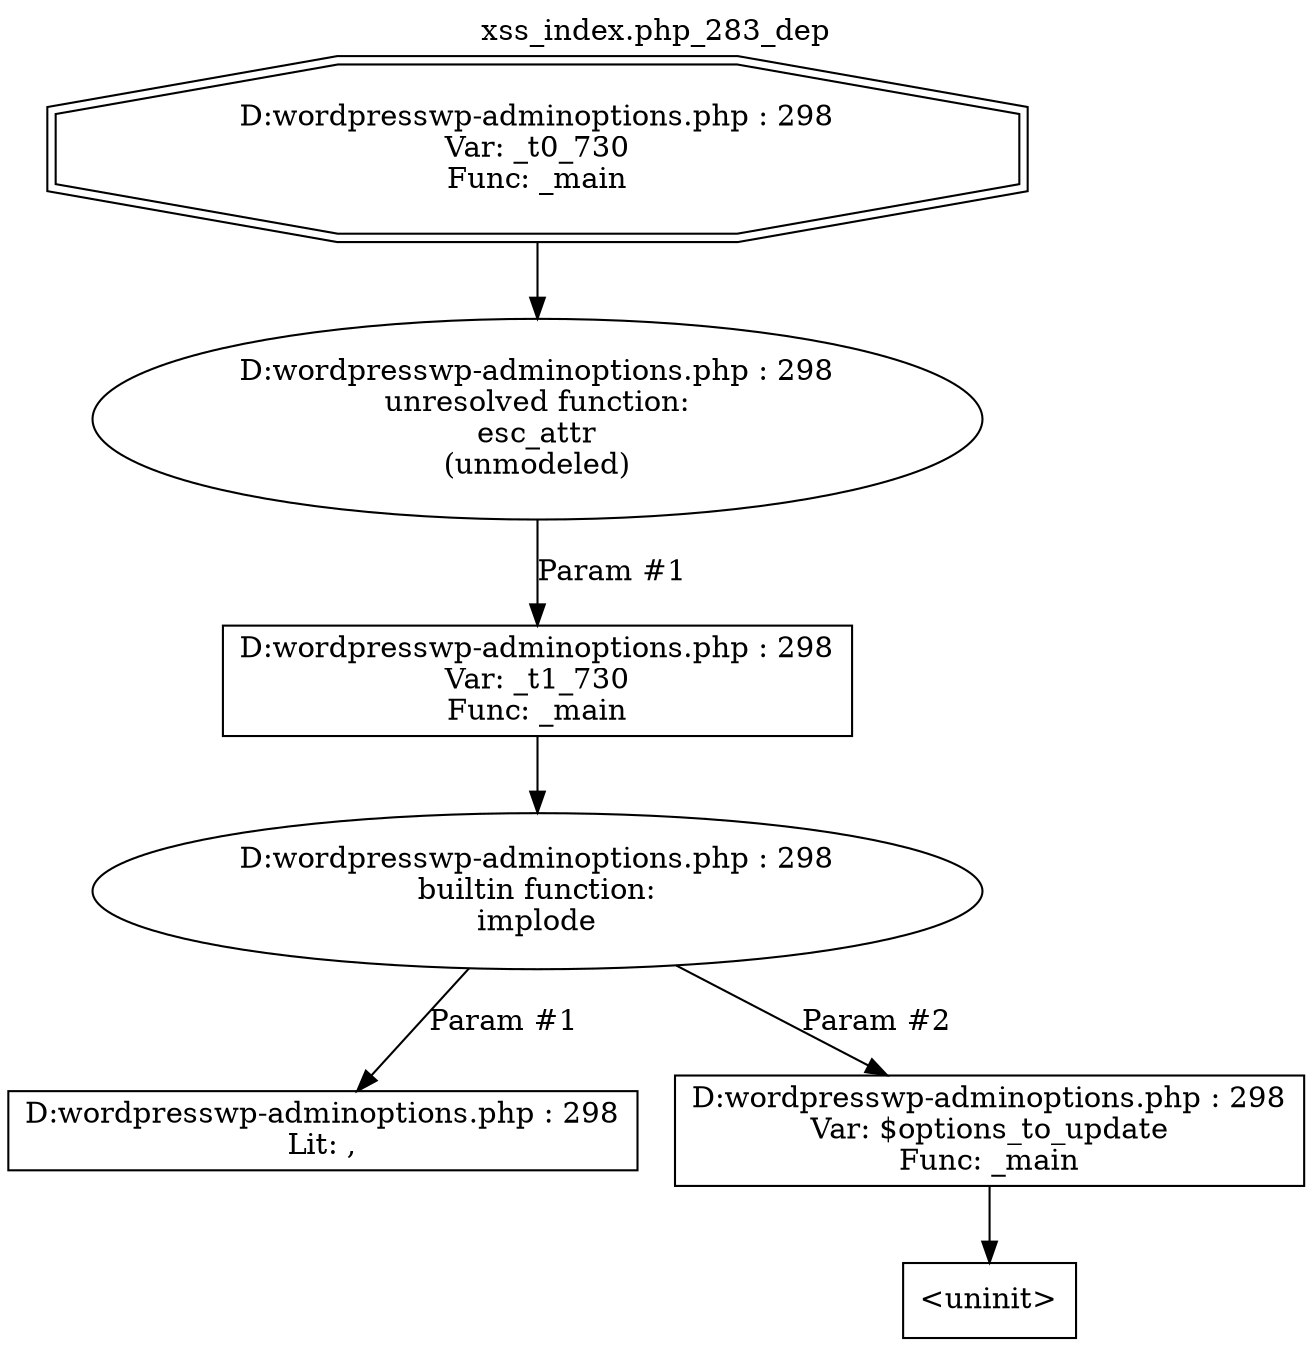 digraph cfg {
  label="xss_index.php_283_dep";
  labelloc=t;
  n1 [shape=doubleoctagon, label="D:\wordpress\wp-admin\options.php : 298\nVar: _t0_730\nFunc: _main\n"];
  n2 [shape=ellipse, label="D:\wordpress\wp-admin\options.php : 298\nunresolved function:\nesc_attr\n(unmodeled)\n"];
  n3 [shape=box, label="D:\wordpress\wp-admin\options.php : 298\nVar: _t1_730\nFunc: _main\n"];
  n4 [shape=ellipse, label="D:\wordpress\wp-admin\options.php : 298\nbuiltin function:\nimplode\n"];
  n5 [shape=box, label="D:\wordpress\wp-admin\options.php : 298\nLit: ,\n"];
  n6 [shape=box, label="D:\wordpress\wp-admin\options.php : 298\nVar: $options_to_update\nFunc: _main\n"];
  n7 [shape=box, label="<uninit>"];
  n1 -> n2;
  n3 -> n4;
  n4 -> n5[label="Param #1"];
  n4 -> n6[label="Param #2"];
  n6 -> n7;
  n2 -> n3[label="Param #1"];
}
